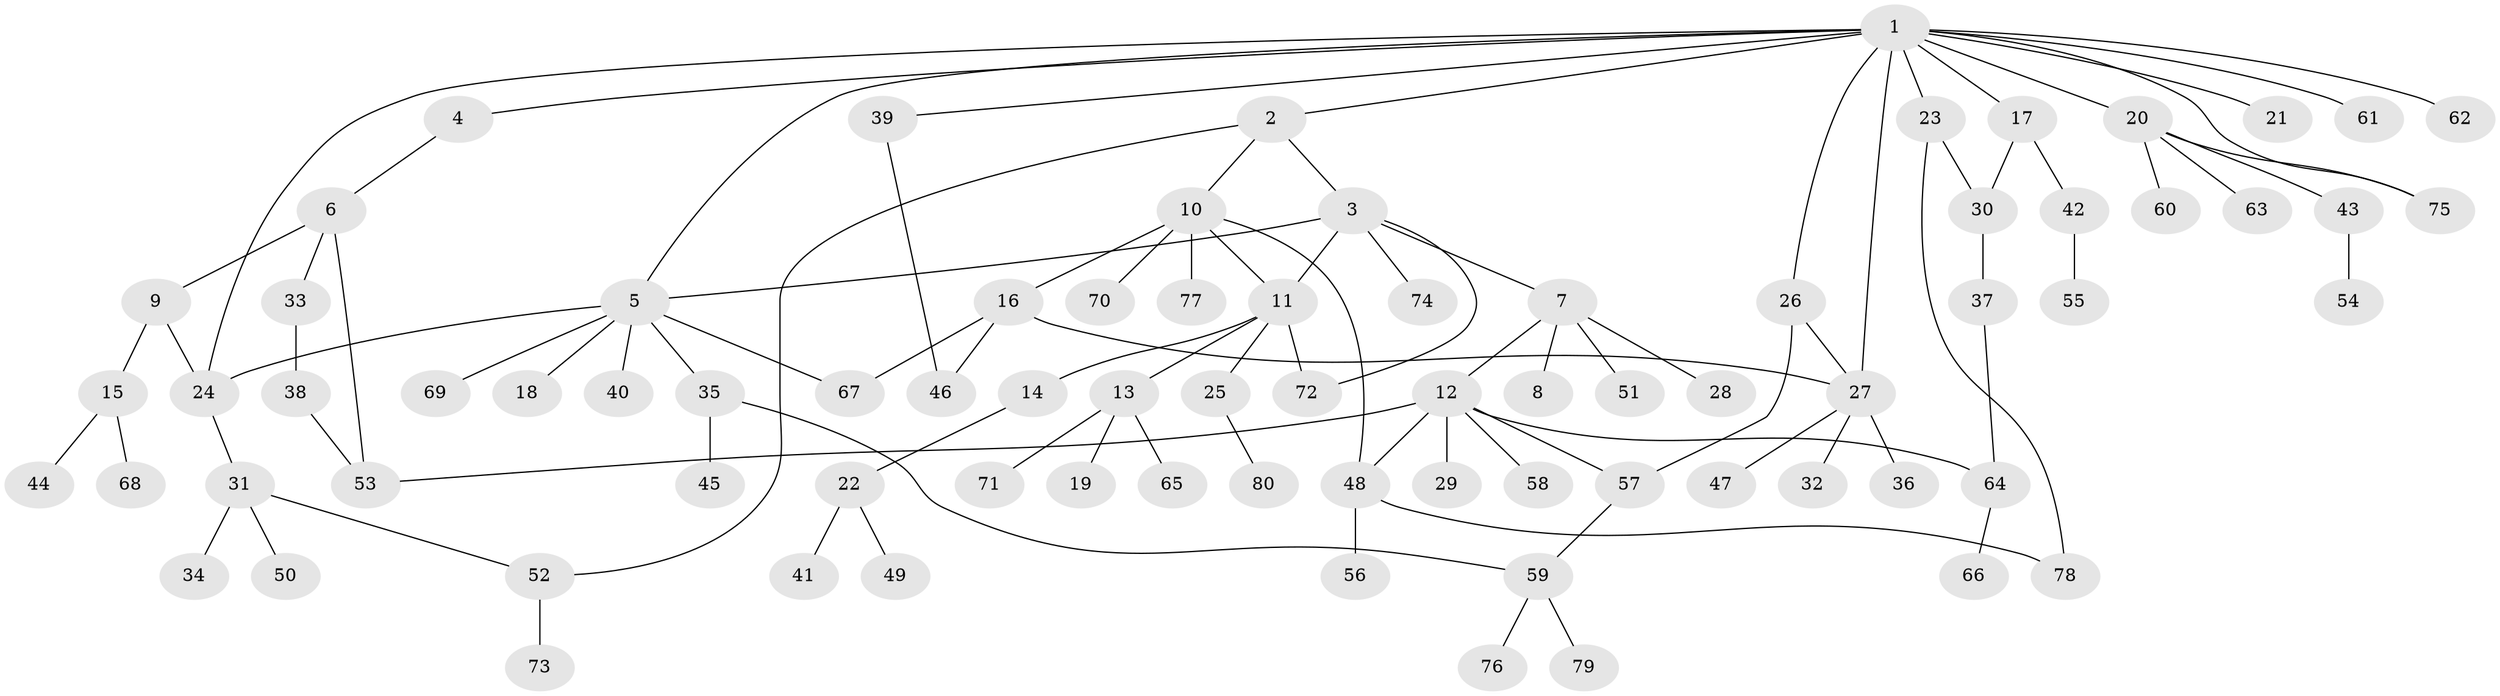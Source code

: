 // original degree distribution, {15: 0.008928571428571428, 5: 0.0625, 7: 0.026785714285714284, 3: 0.10714285714285714, 9: 0.008928571428571428, 2: 0.17857142857142858, 8: 0.026785714285714284, 4: 0.0625, 1: 0.5178571428571429}
// Generated by graph-tools (version 1.1) at 2025/50/03/04/25 22:50:12]
// undirected, 80 vertices, 98 edges
graph export_dot {
  node [color=gray90,style=filled];
  1;
  2;
  3;
  4;
  5;
  6;
  7;
  8;
  9;
  10;
  11;
  12;
  13;
  14;
  15;
  16;
  17;
  18;
  19;
  20;
  21;
  22;
  23;
  24;
  25;
  26;
  27;
  28;
  29;
  30;
  31;
  32;
  33;
  34;
  35;
  36;
  37;
  38;
  39;
  40;
  41;
  42;
  43;
  44;
  45;
  46;
  47;
  48;
  49;
  50;
  51;
  52;
  53;
  54;
  55;
  56;
  57;
  58;
  59;
  60;
  61;
  62;
  63;
  64;
  65;
  66;
  67;
  68;
  69;
  70;
  71;
  72;
  73;
  74;
  75;
  76;
  77;
  78;
  79;
  80;
  1 -- 2 [weight=1.0];
  1 -- 4 [weight=1.0];
  1 -- 5 [weight=1.0];
  1 -- 17 [weight=1.0];
  1 -- 20 [weight=1.0];
  1 -- 21 [weight=1.0];
  1 -- 23 [weight=1.0];
  1 -- 24 [weight=1.0];
  1 -- 26 [weight=1.0];
  1 -- 27 [weight=1.0];
  1 -- 39 [weight=1.0];
  1 -- 61 [weight=1.0];
  1 -- 62 [weight=1.0];
  1 -- 75 [weight=1.0];
  2 -- 3 [weight=1.0];
  2 -- 10 [weight=1.0];
  2 -- 52 [weight=1.0];
  3 -- 5 [weight=1.0];
  3 -- 7 [weight=1.0];
  3 -- 11 [weight=1.0];
  3 -- 72 [weight=1.0];
  3 -- 74 [weight=1.0];
  4 -- 6 [weight=1.0];
  5 -- 18 [weight=1.0];
  5 -- 24 [weight=1.0];
  5 -- 35 [weight=1.0];
  5 -- 40 [weight=1.0];
  5 -- 67 [weight=1.0];
  5 -- 69 [weight=1.0];
  6 -- 9 [weight=1.0];
  6 -- 33 [weight=1.0];
  6 -- 53 [weight=1.0];
  7 -- 8 [weight=1.0];
  7 -- 12 [weight=1.0];
  7 -- 28 [weight=1.0];
  7 -- 51 [weight=1.0];
  9 -- 15 [weight=1.0];
  9 -- 24 [weight=1.0];
  10 -- 11 [weight=1.0];
  10 -- 16 [weight=2.0];
  10 -- 48 [weight=1.0];
  10 -- 70 [weight=1.0];
  10 -- 77 [weight=1.0];
  11 -- 13 [weight=1.0];
  11 -- 14 [weight=1.0];
  11 -- 25 [weight=1.0];
  11 -- 72 [weight=1.0];
  12 -- 29 [weight=1.0];
  12 -- 48 [weight=1.0];
  12 -- 53 [weight=1.0];
  12 -- 57 [weight=1.0];
  12 -- 58 [weight=1.0];
  12 -- 64 [weight=1.0];
  13 -- 19 [weight=1.0];
  13 -- 65 [weight=1.0];
  13 -- 71 [weight=1.0];
  14 -- 22 [weight=1.0];
  15 -- 44 [weight=1.0];
  15 -- 68 [weight=1.0];
  16 -- 27 [weight=2.0];
  16 -- 46 [weight=1.0];
  16 -- 67 [weight=1.0];
  17 -- 30 [weight=1.0];
  17 -- 42 [weight=1.0];
  20 -- 43 [weight=1.0];
  20 -- 60 [weight=1.0];
  20 -- 63 [weight=1.0];
  20 -- 75 [weight=1.0];
  22 -- 41 [weight=1.0];
  22 -- 49 [weight=1.0];
  23 -- 30 [weight=1.0];
  23 -- 78 [weight=1.0];
  24 -- 31 [weight=1.0];
  25 -- 80 [weight=1.0];
  26 -- 27 [weight=1.0];
  26 -- 57 [weight=1.0];
  27 -- 32 [weight=1.0];
  27 -- 36 [weight=1.0];
  27 -- 47 [weight=1.0];
  30 -- 37 [weight=1.0];
  31 -- 34 [weight=1.0];
  31 -- 50 [weight=1.0];
  31 -- 52 [weight=1.0];
  33 -- 38 [weight=1.0];
  35 -- 45 [weight=1.0];
  35 -- 59 [weight=1.0];
  37 -- 64 [weight=1.0];
  38 -- 53 [weight=1.0];
  39 -- 46 [weight=1.0];
  42 -- 55 [weight=1.0];
  43 -- 54 [weight=1.0];
  48 -- 56 [weight=1.0];
  48 -- 78 [weight=1.0];
  52 -- 73 [weight=1.0];
  57 -- 59 [weight=1.0];
  59 -- 76 [weight=1.0];
  59 -- 79 [weight=1.0];
  64 -- 66 [weight=1.0];
}
